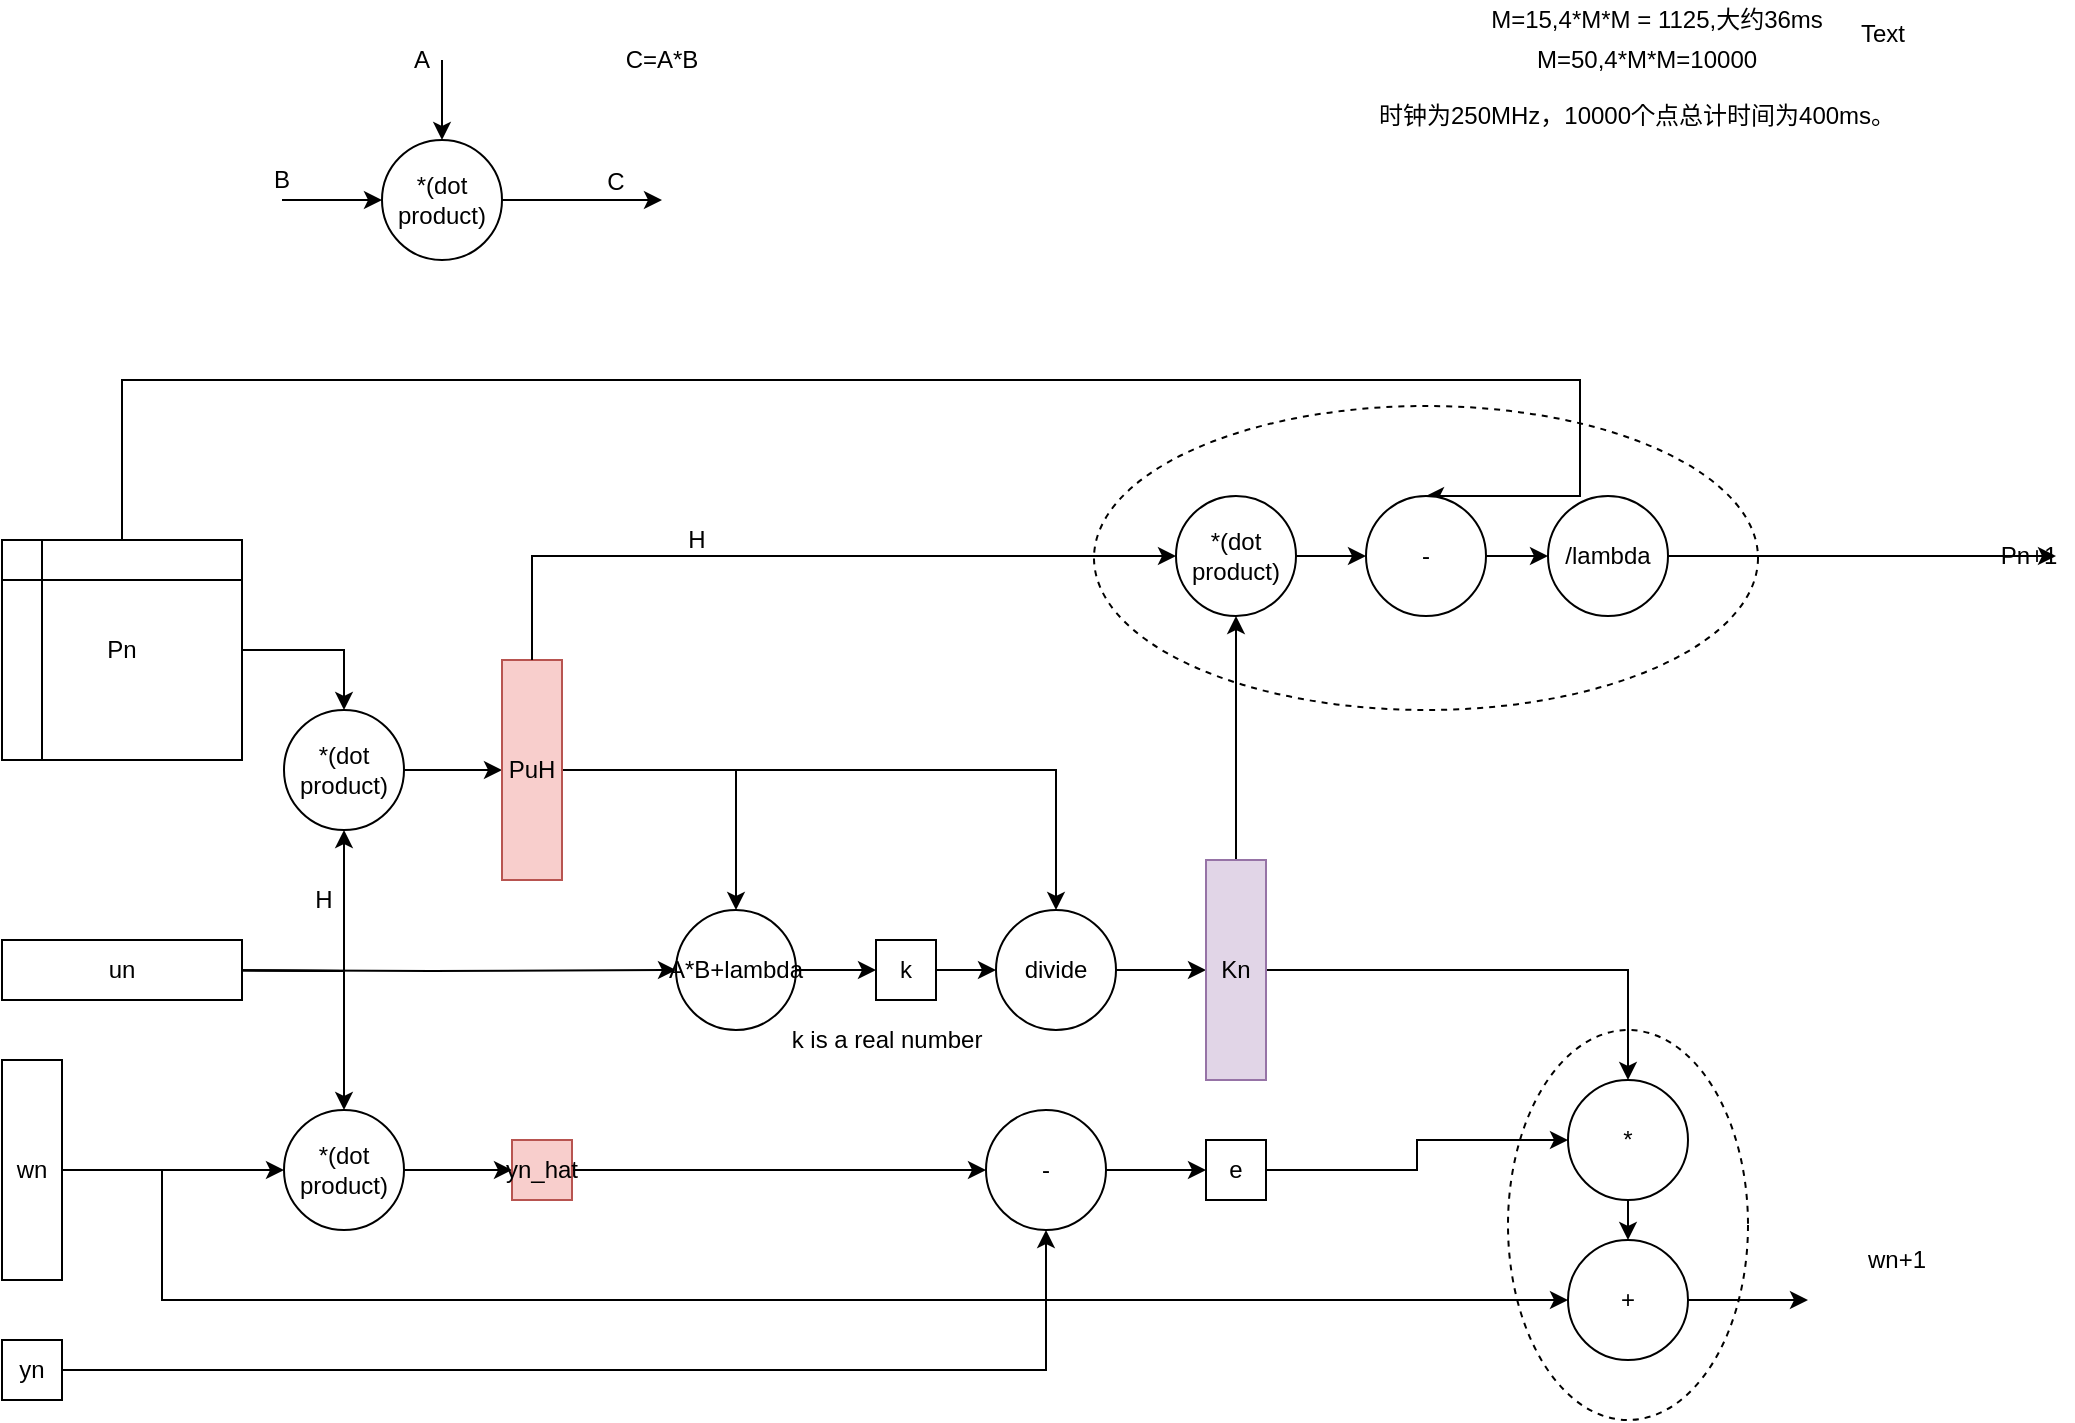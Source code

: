 <mxfile version="12.8.9" type="github">
  <diagram id="162ahH6TOwHkFFG7bQDZ" name="Page-1">
    <mxGraphModel dx="1422" dy="762" grid="1" gridSize="10" guides="1" tooltips="1" connect="1" arrows="1" fold="1" page="1" pageScale="1" pageWidth="1169" pageHeight="827" math="0" shadow="0">
      <root>
        <mxCell id="0" />
        <mxCell id="1" parent="0" />
        <mxCell id="3Qr4NYU3PoRgxUEai59K-22" style="edgeStyle=orthogonalEdgeStyle;rounded=0;orthogonalLoop=1;jettySize=auto;html=1;exitX=1;exitY=0.5;exitDx=0;exitDy=0;entryX=0.5;entryY=1;entryDx=0;entryDy=0;" parent="1" source="3Qr4NYU3PoRgxUEai59K-2" target="3Qr4NYU3PoRgxUEai59K-3" edge="1">
          <mxGeometry relative="1" as="geometry" />
        </mxCell>
        <mxCell id="3Qr4NYU3PoRgxUEai59K-2" value="yn" style="rounded=0;whiteSpace=wrap;html=1;" parent="1" vertex="1">
          <mxGeometry x="40" y="720" width="30" height="30" as="geometry" />
        </mxCell>
        <mxCell id="3Qr4NYU3PoRgxUEai59K-45" value="" style="edgeStyle=orthogonalEdgeStyle;rounded=0;orthogonalLoop=1;jettySize=auto;html=1;entryX=0;entryY=0.5;entryDx=0;entryDy=0;" parent="1" source="3Qr4NYU3PoRgxUEai59K-3" target="3Qr4NYU3PoRgxUEai59K-46" edge="1">
          <mxGeometry relative="1" as="geometry">
            <mxPoint x="672" y="635" as="targetPoint" />
          </mxGeometry>
        </mxCell>
        <mxCell id="3Qr4NYU3PoRgxUEai59K-3" value="-" style="ellipse;whiteSpace=wrap;html=1;aspect=fixed;" parent="1" vertex="1">
          <mxGeometry x="532" y="605" width="60" height="60" as="geometry" />
        </mxCell>
        <mxCell id="3Qr4NYU3PoRgxUEai59K-9" style="edgeStyle=orthogonalEdgeStyle;rounded=0;orthogonalLoop=1;jettySize=auto;html=1;exitX=1;exitY=0.5;exitDx=0;exitDy=0;" parent="1" target="3Qr4NYU3PoRgxUEai59K-7" edge="1">
          <mxGeometry relative="1" as="geometry">
            <mxPoint x="131" y="535" as="sourcePoint" />
          </mxGeometry>
        </mxCell>
        <mxCell id="3Qr4NYU3PoRgxUEai59K-18" style="edgeStyle=orthogonalEdgeStyle;rounded=0;orthogonalLoop=1;jettySize=auto;html=1;exitX=1;exitY=0.5;exitDx=0;exitDy=0;entryX=0.5;entryY=1;entryDx=0;entryDy=0;" parent="1" target="3Qr4NYU3PoRgxUEai59K-16" edge="1">
          <mxGeometry relative="1" as="geometry">
            <mxPoint x="131" y="535" as="sourcePoint" />
            <mxPoint x="230" y="480" as="targetPoint" />
          </mxGeometry>
        </mxCell>
        <mxCell id="3Qr4NYU3PoRgxUEai59K-59" style="edgeStyle=orthogonalEdgeStyle;rounded=0;orthogonalLoop=1;jettySize=auto;html=1;exitX=1;exitY=0.5;exitDx=0;exitDy=0;entryX=0;entryY=0.5;entryDx=0;entryDy=0;" parent="1" target="3Qr4NYU3PoRgxUEai59K-8" edge="1">
          <mxGeometry relative="1" as="geometry">
            <mxPoint x="131" y="535" as="sourcePoint" />
          </mxGeometry>
        </mxCell>
        <mxCell id="3Qr4NYU3PoRgxUEai59K-4" value="un" style="rounded=0;whiteSpace=wrap;html=1;" parent="1" vertex="1">
          <mxGeometry x="40" y="520" width="120" height="30" as="geometry" />
        </mxCell>
        <mxCell id="3Qr4NYU3PoRgxUEai59K-10" style="edgeStyle=orthogonalEdgeStyle;rounded=0;orthogonalLoop=1;jettySize=auto;html=1;exitX=1;exitY=0.5;exitDx=0;exitDy=0;entryX=0;entryY=0.5;entryDx=0;entryDy=0;" parent="1" source="3Qr4NYU3PoRgxUEai59K-5" target="3Qr4NYU3PoRgxUEai59K-7" edge="1">
          <mxGeometry relative="1" as="geometry" />
        </mxCell>
        <mxCell id="3Qr4NYU3PoRgxUEai59K-88" style="edgeStyle=orthogonalEdgeStyle;rounded=0;orthogonalLoop=1;jettySize=auto;html=1;exitX=1;exitY=0.5;exitDx=0;exitDy=0;" parent="1" source="3Qr4NYU3PoRgxUEai59K-5" target="3Qr4NYU3PoRgxUEai59K-85" edge="1">
          <mxGeometry relative="1" as="geometry">
            <Array as="points">
              <mxPoint x="120" y="635" />
              <mxPoint x="120" y="700" />
            </Array>
          </mxGeometry>
        </mxCell>
        <mxCell id="3Qr4NYU3PoRgxUEai59K-5" value="wn" style="rounded=0;whiteSpace=wrap;html=1;" parent="1" vertex="1">
          <mxGeometry x="40" y="580" width="30" height="110" as="geometry" />
        </mxCell>
        <mxCell id="3Qr4NYU3PoRgxUEai59K-17" style="edgeStyle=orthogonalEdgeStyle;rounded=0;orthogonalLoop=1;jettySize=auto;html=1;exitX=1;exitY=0.5;exitDx=0;exitDy=0;entryX=0.5;entryY=0;entryDx=0;entryDy=0;" parent="1" target="3Qr4NYU3PoRgxUEai59K-16" edge="1">
          <mxGeometry relative="1" as="geometry">
            <mxPoint x="131" y="375" as="sourcePoint" />
            <Array as="points">
              <mxPoint x="211" y="375" />
            </Array>
          </mxGeometry>
        </mxCell>
        <mxCell id="3Qr4NYU3PoRgxUEai59K-76" style="edgeStyle=orthogonalEdgeStyle;rounded=0;orthogonalLoop=1;jettySize=auto;html=1;exitX=0.5;exitY=0;exitDx=0;exitDy=0;entryX=0.5;entryY=0;entryDx=0;entryDy=0;" parent="1" target="3Qr4NYU3PoRgxUEai59K-74" edge="1">
          <mxGeometry relative="1" as="geometry">
            <mxPoint x="100" y="320" as="sourcePoint" />
            <Array as="points">
              <mxPoint x="100" y="240" />
              <mxPoint x="829" y="240" />
            </Array>
          </mxGeometry>
        </mxCell>
        <mxCell id="3Qr4NYU3PoRgxUEai59K-14" style="edgeStyle=orthogonalEdgeStyle;rounded=0;orthogonalLoop=1;jettySize=auto;html=1;exitX=1;exitY=0.5;exitDx=0;exitDy=0;entryX=0;entryY=0.5;entryDx=0;entryDy=0;" parent="1" source="3Qr4NYU3PoRgxUEai59K-7" target="3Qr4NYU3PoRgxUEai59K-13" edge="1">
          <mxGeometry relative="1" as="geometry" />
        </mxCell>
        <mxCell id="3Qr4NYU3PoRgxUEai59K-7" value="*(dot product)" style="ellipse;whiteSpace=wrap;html=1;aspect=fixed;" parent="1" vertex="1">
          <mxGeometry x="181" y="605" width="60" height="60" as="geometry" />
        </mxCell>
        <mxCell id="3Qr4NYU3PoRgxUEai59K-32" style="edgeStyle=orthogonalEdgeStyle;rounded=0;orthogonalLoop=1;jettySize=auto;html=1;exitX=1;exitY=0.5;exitDx=0;exitDy=0;entryX=0;entryY=0.5;entryDx=0;entryDy=0;" parent="1" source="3Qr4NYU3PoRgxUEai59K-8" target="3Qr4NYU3PoRgxUEai59K-31" edge="1">
          <mxGeometry relative="1" as="geometry" />
        </mxCell>
        <mxCell id="3Qr4NYU3PoRgxUEai59K-8" value="A*B+lambda" style="ellipse;whiteSpace=wrap;html=1;aspect=fixed;" parent="1" vertex="1">
          <mxGeometry x="377" y="505" width="60" height="60" as="geometry" />
        </mxCell>
        <mxCell id="Plml5IhfpWfDMB7bWIk1-1" style="edgeStyle=orthogonalEdgeStyle;rounded=0;orthogonalLoop=1;jettySize=auto;html=1;exitX=1;exitY=0.5;exitDx=0;exitDy=0;" parent="1" source="3Qr4NYU3PoRgxUEai59K-13" target="3Qr4NYU3PoRgxUEai59K-3" edge="1">
          <mxGeometry relative="1" as="geometry" />
        </mxCell>
        <mxCell id="3Qr4NYU3PoRgxUEai59K-13" value="yn_hat" style="rounded=0;whiteSpace=wrap;html=1;fillColor=#f8cecc;strokeColor=#b85450;" parent="1" vertex="1">
          <mxGeometry x="295" y="620" width="30" height="30" as="geometry" />
        </mxCell>
        <mxCell id="3Qr4NYU3PoRgxUEai59K-21" style="edgeStyle=orthogonalEdgeStyle;rounded=0;orthogonalLoop=1;jettySize=auto;html=1;exitX=1;exitY=0.5;exitDx=0;exitDy=0;entryX=0;entryY=0.5;entryDx=0;entryDy=0;" parent="1" source="3Qr4NYU3PoRgxUEai59K-16" target="3Qr4NYU3PoRgxUEai59K-20" edge="1">
          <mxGeometry relative="1" as="geometry" />
        </mxCell>
        <mxCell id="3Qr4NYU3PoRgxUEai59K-16" value="*(dot product)" style="ellipse;whiteSpace=wrap;html=1;aspect=fixed;" parent="1" vertex="1">
          <mxGeometry x="181" y="405" width="60" height="60" as="geometry" />
        </mxCell>
        <mxCell id="3Qr4NYU3PoRgxUEai59K-19" value="H" style="text;html=1;strokeColor=none;fillColor=none;align=center;verticalAlign=middle;whiteSpace=wrap;rounded=0;" parent="1" vertex="1">
          <mxGeometry x="181" y="490" width="40" height="20" as="geometry" />
        </mxCell>
        <mxCell id="3Qr4NYU3PoRgxUEai59K-62" style="edgeStyle=orthogonalEdgeStyle;rounded=0;orthogonalLoop=1;jettySize=auto;html=1;exitX=1;exitY=0.5;exitDx=0;exitDy=0;" parent="1" source="3Qr4NYU3PoRgxUEai59K-20" target="3Qr4NYU3PoRgxUEai59K-47" edge="1">
          <mxGeometry relative="1" as="geometry" />
        </mxCell>
        <mxCell id="3Qr4NYU3PoRgxUEai59K-78" style="edgeStyle=orthogonalEdgeStyle;rounded=0;orthogonalLoop=1;jettySize=auto;html=1;exitX=1;exitY=0.5;exitDx=0;exitDy=0;entryX=0.5;entryY=0;entryDx=0;entryDy=0;" parent="1" source="3Qr4NYU3PoRgxUEai59K-20" target="3Qr4NYU3PoRgxUEai59K-8" edge="1">
          <mxGeometry relative="1" as="geometry" />
        </mxCell>
        <mxCell id="3Qr4NYU3PoRgxUEai59K-20" value="PuH" style="rounded=0;whiteSpace=wrap;html=1;fillColor=#f8cecc;strokeColor=#b85450;" parent="1" vertex="1">
          <mxGeometry x="290" y="380" width="30" height="110" as="geometry" />
        </mxCell>
        <mxCell id="3Qr4NYU3PoRgxUEai59K-65" style="edgeStyle=orthogonalEdgeStyle;rounded=0;orthogonalLoop=1;jettySize=auto;html=1;exitX=0.5;exitY=0;exitDx=0;exitDy=0;entryX=0;entryY=0.5;entryDx=0;entryDy=0;" parent="1" source="3Qr4NYU3PoRgxUEai59K-20" target="3Qr4NYU3PoRgxUEai59K-64" edge="1">
          <mxGeometry relative="1" as="geometry">
            <mxPoint x="370" y="328" as="sourcePoint" />
          </mxGeometry>
        </mxCell>
        <mxCell id="3Qr4NYU3PoRgxUEai59K-49" style="edgeStyle=orthogonalEdgeStyle;rounded=0;orthogonalLoop=1;jettySize=auto;html=1;exitX=1;exitY=0.5;exitDx=0;exitDy=0;entryX=0;entryY=0.5;entryDx=0;entryDy=0;" parent="1" source="3Qr4NYU3PoRgxUEai59K-31" target="3Qr4NYU3PoRgxUEai59K-47" edge="1">
          <mxGeometry relative="1" as="geometry" />
        </mxCell>
        <mxCell id="3Qr4NYU3PoRgxUEai59K-31" value="k" style="rounded=0;whiteSpace=wrap;html=1;" parent="1" vertex="1">
          <mxGeometry x="477" y="520" width="30" height="30" as="geometry" />
        </mxCell>
        <mxCell id="3Qr4NYU3PoRgxUEai59K-37" value="" style="edgeStyle=orthogonalEdgeStyle;rounded=0;orthogonalLoop=1;jettySize=auto;html=1;" parent="1" source="3Qr4NYU3PoRgxUEai59K-33" edge="1">
          <mxGeometry relative="1" as="geometry">
            <mxPoint x="370" y="150" as="targetPoint" />
          </mxGeometry>
        </mxCell>
        <mxCell id="3Qr4NYU3PoRgxUEai59K-33" value="*(dot product)" style="ellipse;whiteSpace=wrap;html=1;aspect=fixed;" parent="1" vertex="1">
          <mxGeometry x="230" y="120" width="60" height="60" as="geometry" />
        </mxCell>
        <mxCell id="3Qr4NYU3PoRgxUEai59K-34" value="" style="endArrow=classic;html=1;entryX=0;entryY=0.5;entryDx=0;entryDy=0;" parent="1" target="3Qr4NYU3PoRgxUEai59K-33" edge="1">
          <mxGeometry width="50" height="50" relative="1" as="geometry">
            <mxPoint x="180" y="150" as="sourcePoint" />
            <mxPoint x="160" y="140" as="targetPoint" />
          </mxGeometry>
        </mxCell>
        <mxCell id="3Qr4NYU3PoRgxUEai59K-35" value="" style="endArrow=classic;html=1;entryX=0.5;entryY=0;entryDx=0;entryDy=0;" parent="1" target="3Qr4NYU3PoRgxUEai59K-33" edge="1">
          <mxGeometry width="50" height="50" relative="1" as="geometry">
            <mxPoint x="260" y="80" as="sourcePoint" />
            <mxPoint x="260" y="80" as="targetPoint" />
          </mxGeometry>
        </mxCell>
        <mxCell id="3Qr4NYU3PoRgxUEai59K-38" value="B" style="text;html=1;strokeColor=none;fillColor=none;align=center;verticalAlign=middle;whiteSpace=wrap;rounded=0;" parent="1" vertex="1">
          <mxGeometry x="160" y="130" width="40" height="20" as="geometry" />
        </mxCell>
        <mxCell id="3Qr4NYU3PoRgxUEai59K-39" value="A" style="text;html=1;strokeColor=none;fillColor=none;align=center;verticalAlign=middle;whiteSpace=wrap;rounded=0;" parent="1" vertex="1">
          <mxGeometry x="230" y="70" width="40" height="20" as="geometry" />
        </mxCell>
        <mxCell id="3Qr4NYU3PoRgxUEai59K-40" value="C" style="text;html=1;strokeColor=none;fillColor=none;align=center;verticalAlign=middle;whiteSpace=wrap;rounded=0;" parent="1" vertex="1">
          <mxGeometry x="327" y="131" width="40" height="20" as="geometry" />
        </mxCell>
        <mxCell id="3Qr4NYU3PoRgxUEai59K-42" value="C=A*B" style="text;html=1;strokeColor=none;fillColor=none;align=center;verticalAlign=middle;whiteSpace=wrap;rounded=0;" parent="1" vertex="1">
          <mxGeometry x="350" y="70" width="40" height="20" as="geometry" />
        </mxCell>
        <mxCell id="Plml5IhfpWfDMB7bWIk1-20" style="edgeStyle=orthogonalEdgeStyle;rounded=0;orthogonalLoop=1;jettySize=auto;html=1;exitX=1;exitY=0.5;exitDx=0;exitDy=0;entryX=0;entryY=0.5;entryDx=0;entryDy=0;" parent="1" source="3Qr4NYU3PoRgxUEai59K-46" target="3Qr4NYU3PoRgxUEai59K-52" edge="1">
          <mxGeometry relative="1" as="geometry" />
        </mxCell>
        <mxCell id="3Qr4NYU3PoRgxUEai59K-46" value="e" style="rounded=0;whiteSpace=wrap;html=1;" parent="1" vertex="1">
          <mxGeometry x="642" y="620" width="30" height="30" as="geometry" />
        </mxCell>
        <mxCell id="3Qr4NYU3PoRgxUEai59K-56" style="edgeStyle=orthogonalEdgeStyle;rounded=0;orthogonalLoop=1;jettySize=auto;html=1;exitX=1;exitY=0.5;exitDx=0;exitDy=0;entryX=0;entryY=0.5;entryDx=0;entryDy=0;" parent="1" source="3Qr4NYU3PoRgxUEai59K-47" target="3Qr4NYU3PoRgxUEai59K-50" edge="1">
          <mxGeometry relative="1" as="geometry" />
        </mxCell>
        <mxCell id="3Qr4NYU3PoRgxUEai59K-47" value="divide" style="ellipse;whiteSpace=wrap;html=1;aspect=fixed;" parent="1" vertex="1">
          <mxGeometry x="537" y="505" width="60" height="60" as="geometry" />
        </mxCell>
        <mxCell id="3Qr4NYU3PoRgxUEai59K-66" style="edgeStyle=orthogonalEdgeStyle;rounded=0;orthogonalLoop=1;jettySize=auto;html=1;exitX=0.5;exitY=0;exitDx=0;exitDy=0;" parent="1" source="3Qr4NYU3PoRgxUEai59K-50" target="3Qr4NYU3PoRgxUEai59K-64" edge="1">
          <mxGeometry relative="1" as="geometry" />
        </mxCell>
        <mxCell id="Plml5IhfpWfDMB7bWIk1-21" style="edgeStyle=orthogonalEdgeStyle;rounded=0;orthogonalLoop=1;jettySize=auto;html=1;exitX=1;exitY=0.5;exitDx=0;exitDy=0;entryX=0.5;entryY=0;entryDx=0;entryDy=0;" parent="1" source="3Qr4NYU3PoRgxUEai59K-50" target="3Qr4NYU3PoRgxUEai59K-52" edge="1">
          <mxGeometry relative="1" as="geometry" />
        </mxCell>
        <mxCell id="3Qr4NYU3PoRgxUEai59K-50" value="Kn" style="rounded=0;whiteSpace=wrap;html=1;fillColor=#e1d5e7;strokeColor=#9673a6;" parent="1" vertex="1">
          <mxGeometry x="642" y="480" width="30" height="110" as="geometry" />
        </mxCell>
        <mxCell id="Plml5IhfpWfDMB7bWIk1-18" style="edgeStyle=orthogonalEdgeStyle;rounded=0;orthogonalLoop=1;jettySize=auto;html=1;exitX=0.5;exitY=1;exitDx=0;exitDy=0;entryX=0.5;entryY=0;entryDx=0;entryDy=0;" parent="1" source="3Qr4NYU3PoRgxUEai59K-52" target="3Qr4NYU3PoRgxUEai59K-85" edge="1">
          <mxGeometry relative="1" as="geometry" />
        </mxCell>
        <mxCell id="3Qr4NYU3PoRgxUEai59K-52" value="*" style="ellipse;whiteSpace=wrap;html=1;aspect=fixed;" parent="1" vertex="1">
          <mxGeometry x="823" y="590" width="60" height="60" as="geometry" />
        </mxCell>
        <mxCell id="3Qr4NYU3PoRgxUEai59K-68" style="edgeStyle=orthogonalEdgeStyle;rounded=0;orthogonalLoop=1;jettySize=auto;html=1;exitX=1;exitY=0.5;exitDx=0;exitDy=0;entryX=0;entryY=0.5;entryDx=0;entryDy=0;" parent="1" source="3Qr4NYU3PoRgxUEai59K-64" target="3Qr4NYU3PoRgxUEai59K-74" edge="1">
          <mxGeometry relative="1" as="geometry">
            <mxPoint x="797" y="328" as="targetPoint" />
          </mxGeometry>
        </mxCell>
        <mxCell id="3Qr4NYU3PoRgxUEai59K-64" value="*(dot product)" style="ellipse;whiteSpace=wrap;html=1;aspect=fixed;" parent="1" vertex="1">
          <mxGeometry x="627" y="298" width="60" height="60" as="geometry" />
        </mxCell>
        <mxCell id="3Qr4NYU3PoRgxUEai59K-80" style="edgeStyle=orthogonalEdgeStyle;rounded=0;orthogonalLoop=1;jettySize=auto;html=1;exitX=1;exitY=0.5;exitDx=0;exitDy=0;entryX=0;entryY=0.5;entryDx=0;entryDy=0;" parent="1" source="3Qr4NYU3PoRgxUEai59K-74" target="3Qr4NYU3PoRgxUEai59K-81" edge="1">
          <mxGeometry relative="1" as="geometry">
            <mxPoint x="1057" y="328" as="targetPoint" />
          </mxGeometry>
        </mxCell>
        <mxCell id="3Qr4NYU3PoRgxUEai59K-74" value="-" style="ellipse;whiteSpace=wrap;html=1;aspect=fixed;" parent="1" vertex="1">
          <mxGeometry x="722" y="298" width="60" height="60" as="geometry" />
        </mxCell>
        <mxCell id="3Qr4NYU3PoRgxUEai59K-82" style="edgeStyle=orthogonalEdgeStyle;rounded=0;orthogonalLoop=1;jettySize=auto;html=1;exitX=1;exitY=0.5;exitDx=0;exitDy=0;" parent="1" source="3Qr4NYU3PoRgxUEai59K-81" edge="1">
          <mxGeometry relative="1" as="geometry">
            <mxPoint x="1067" y="328" as="targetPoint" />
          </mxGeometry>
        </mxCell>
        <mxCell id="3Qr4NYU3PoRgxUEai59K-81" value="/lambda" style="ellipse;whiteSpace=wrap;html=1;aspect=fixed;" parent="1" vertex="1">
          <mxGeometry x="813" y="298" width="60" height="60" as="geometry" />
        </mxCell>
        <mxCell id="3Qr4NYU3PoRgxUEai59K-94" style="edgeStyle=orthogonalEdgeStyle;rounded=0;orthogonalLoop=1;jettySize=auto;html=1;exitX=1;exitY=0.5;exitDx=0;exitDy=0;" parent="1" source="3Qr4NYU3PoRgxUEai59K-85" edge="1">
          <mxGeometry relative="1" as="geometry">
            <mxPoint x="943" y="700" as="targetPoint" />
          </mxGeometry>
        </mxCell>
        <mxCell id="3Qr4NYU3PoRgxUEai59K-85" value="+" style="ellipse;whiteSpace=wrap;html=1;aspect=fixed;" parent="1" vertex="1">
          <mxGeometry x="823" y="670" width="60" height="60" as="geometry" />
        </mxCell>
        <mxCell id="3Qr4NYU3PoRgxUEai59K-91" value="Pn+1" style="text;html=1;align=center;verticalAlign=middle;resizable=0;points=[];autosize=1;" parent="1" vertex="1">
          <mxGeometry x="1033" y="318" width="40" height="20" as="geometry" />
        </mxCell>
        <mxCell id="3Qr4NYU3PoRgxUEai59K-92" value="wn+1" style="text;html=1;align=center;verticalAlign=middle;resizable=0;points=[];autosize=1;" parent="1" vertex="1">
          <mxGeometry x="967" y="670" width="40" height="20" as="geometry" />
        </mxCell>
        <mxCell id="Plml5IhfpWfDMB7bWIk1-6" value="M=50,4*M*M=10000" style="text;html=1;align=center;verticalAlign=middle;resizable=0;points=[];autosize=1;" parent="1" vertex="1">
          <mxGeometry x="797" y="70" width="130" height="20" as="geometry" />
        </mxCell>
        <mxCell id="Plml5IhfpWfDMB7bWIk1-8" value="时钟为250MHz，10000个点总计时间为400ms。" style="text;html=1;align=center;verticalAlign=middle;resizable=0;points=[];autosize=1;" parent="1" vertex="1">
          <mxGeometry x="722" y="98" width="270" height="20" as="geometry" />
        </mxCell>
        <mxCell id="Plml5IhfpWfDMB7bWIk1-9" value="M=15,4*M*M = 1125,大约36ms" style="text;html=1;align=center;verticalAlign=middle;resizable=0;points=[];autosize=1;" parent="1" vertex="1">
          <mxGeometry x="777" y="50" width="180" height="20" as="geometry" />
        </mxCell>
        <mxCell id="Plml5IhfpWfDMB7bWIk1-13" value="Text" style="text;html=1;align=center;verticalAlign=middle;resizable=0;points=[];autosize=1;" parent="1" vertex="1">
          <mxGeometry x="960" y="57" width="40" height="20" as="geometry" />
        </mxCell>
        <mxCell id="Plml5IhfpWfDMB7bWIk1-16" value="" style="ellipse;whiteSpace=wrap;html=1;dashed=1;fillColor=none;gradientColor=#ffffff;" parent="1" vertex="1">
          <mxGeometry x="586" y="253" width="332" height="152" as="geometry" />
        </mxCell>
        <mxCell id="Plml5IhfpWfDMB7bWIk1-22" value="" style="ellipse;whiteSpace=wrap;html=1;dashed=1;fillColor=none;gradientColor=#ffffff;" parent="1" vertex="1">
          <mxGeometry x="793" y="565" width="120" height="195" as="geometry" />
        </mxCell>
        <mxCell id="Plml5IhfpWfDMB7bWIk1-23" value="Pn" style="shape=internalStorage;whiteSpace=wrap;html=1;backgroundOutline=1;fillColor=#ffffff;gradientColor=#ffffff;" parent="1" vertex="1">
          <mxGeometry x="40" y="320" width="120" height="110" as="geometry" />
        </mxCell>
        <mxCell id="Zsf4uU-Pn93EmiGyFEql-1" value="k is a real number" style="text;html=1;align=center;verticalAlign=middle;resizable=0;points=[];autosize=1;" parent="1" vertex="1">
          <mxGeometry x="427" y="560" width="110" height="20" as="geometry" />
        </mxCell>
        <mxCell id="7Lf-L5-aEZ-FDB7CmpDZ-1" value="H" style="text;html=1;align=center;verticalAlign=middle;resizable=0;points=[];autosize=1;" vertex="1" parent="1">
          <mxGeometry x="377" y="310" width="20" height="20" as="geometry" />
        </mxCell>
      </root>
    </mxGraphModel>
  </diagram>
</mxfile>
